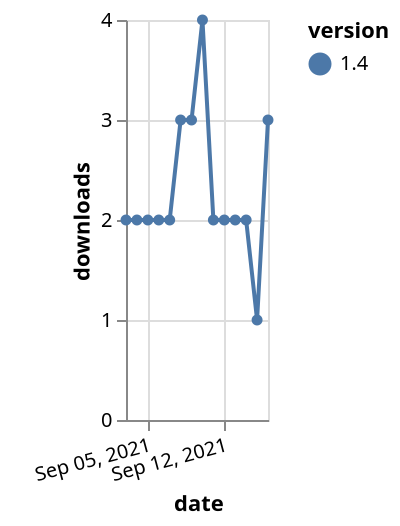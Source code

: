 {"$schema": "https://vega.github.io/schema/vega-lite/v5.json", "description": "A simple bar chart with embedded data.", "data": {"values": [{"date": "2021-09-03", "total": 464, "delta": 2, "version": "1.4"}, {"date": "2021-09-04", "total": 466, "delta": 2, "version": "1.4"}, {"date": "2021-09-05", "total": 468, "delta": 2, "version": "1.4"}, {"date": "2021-09-06", "total": 470, "delta": 2, "version": "1.4"}, {"date": "2021-09-07", "total": 472, "delta": 2, "version": "1.4"}, {"date": "2021-09-08", "total": 475, "delta": 3, "version": "1.4"}, {"date": "2021-09-09", "total": 478, "delta": 3, "version": "1.4"}, {"date": "2021-09-10", "total": 482, "delta": 4, "version": "1.4"}, {"date": "2021-09-11", "total": 484, "delta": 2, "version": "1.4"}, {"date": "2021-09-12", "total": 486, "delta": 2, "version": "1.4"}, {"date": "2021-09-13", "total": 488, "delta": 2, "version": "1.4"}, {"date": "2021-09-14", "total": 490, "delta": 2, "version": "1.4"}, {"date": "2021-09-15", "total": 491, "delta": 1, "version": "1.4"}, {"date": "2021-09-16", "total": 494, "delta": 3, "version": "1.4"}]}, "width": "container", "mark": {"type": "line", "point": {"filled": true}}, "encoding": {"x": {"field": "date", "type": "temporal", "timeUnit": "yearmonthdate", "title": "date", "axis": {"labelAngle": -15}}, "y": {"field": "delta", "type": "quantitative", "title": "downloads"}, "color": {"field": "version", "type": "nominal"}, "tooltip": {"field": "delta"}}}